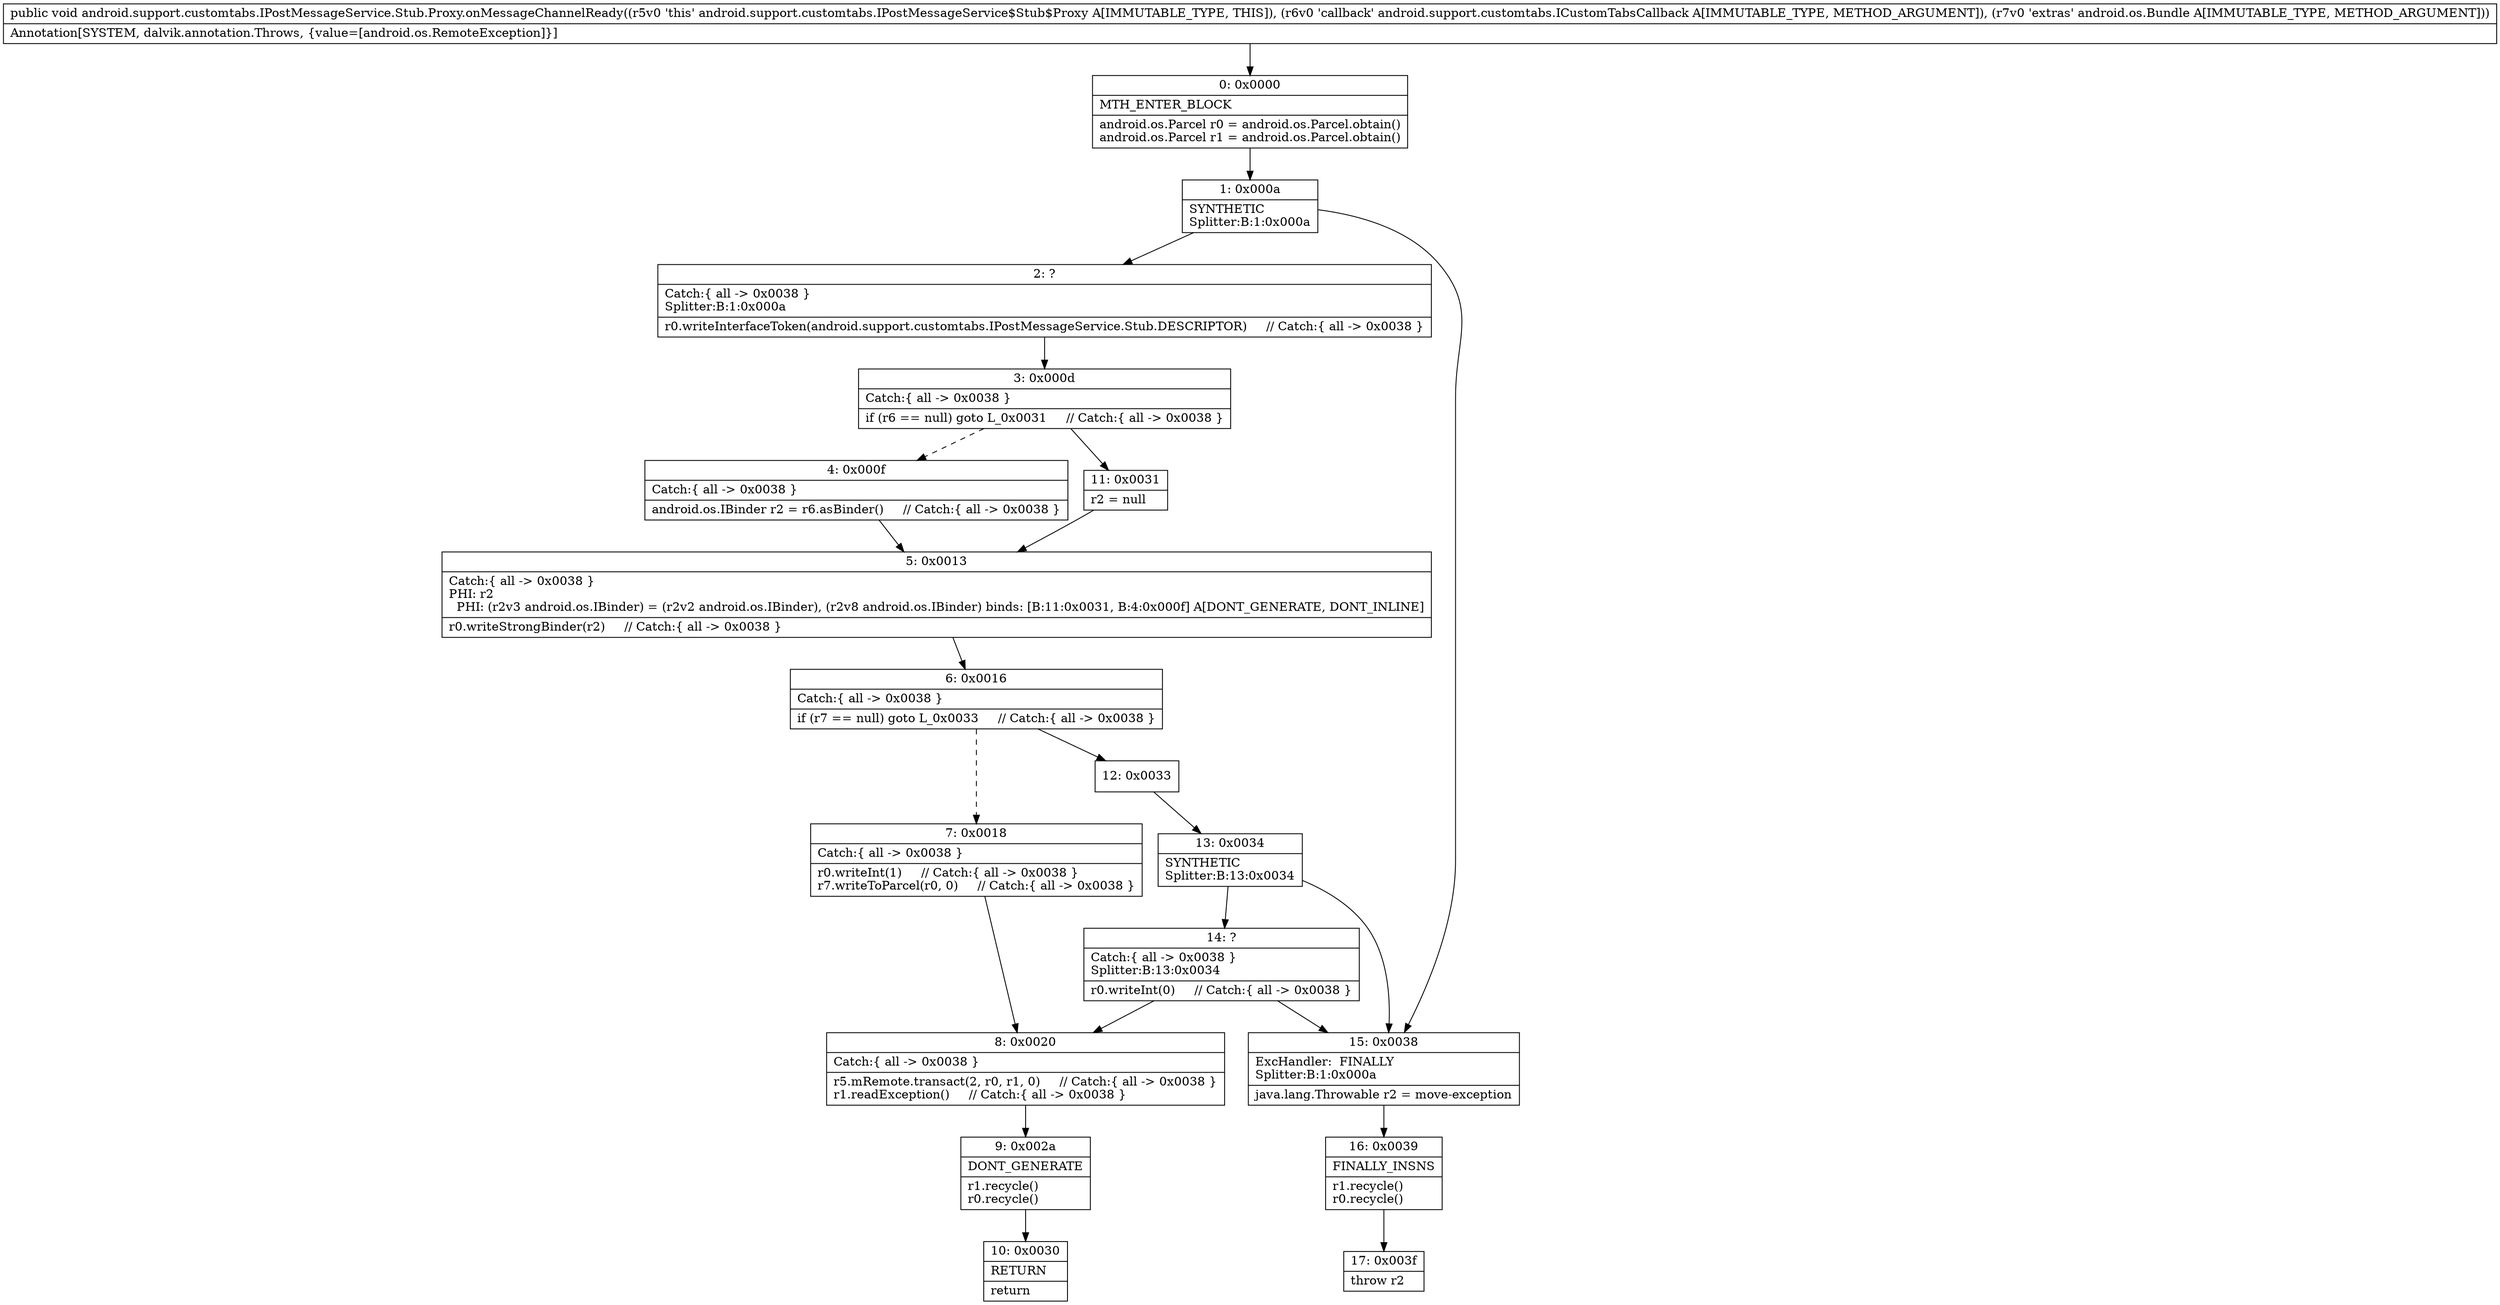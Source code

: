 digraph "CFG forandroid.support.customtabs.IPostMessageService.Stub.Proxy.onMessageChannelReady(Landroid\/support\/customtabs\/ICustomTabsCallback;Landroid\/os\/Bundle;)V" {
Node_0 [shape=record,label="{0\:\ 0x0000|MTH_ENTER_BLOCK\l|android.os.Parcel r0 = android.os.Parcel.obtain()\landroid.os.Parcel r1 = android.os.Parcel.obtain()\l}"];
Node_1 [shape=record,label="{1\:\ 0x000a|SYNTHETIC\lSplitter:B:1:0x000a\l}"];
Node_2 [shape=record,label="{2\:\ ?|Catch:\{ all \-\> 0x0038 \}\lSplitter:B:1:0x000a\l|r0.writeInterfaceToken(android.support.customtabs.IPostMessageService.Stub.DESCRIPTOR)     \/\/ Catch:\{ all \-\> 0x0038 \}\l}"];
Node_3 [shape=record,label="{3\:\ 0x000d|Catch:\{ all \-\> 0x0038 \}\l|if (r6 == null) goto L_0x0031     \/\/ Catch:\{ all \-\> 0x0038 \}\l}"];
Node_4 [shape=record,label="{4\:\ 0x000f|Catch:\{ all \-\> 0x0038 \}\l|android.os.IBinder r2 = r6.asBinder()     \/\/ Catch:\{ all \-\> 0x0038 \}\l}"];
Node_5 [shape=record,label="{5\:\ 0x0013|Catch:\{ all \-\> 0x0038 \}\lPHI: r2 \l  PHI: (r2v3 android.os.IBinder) = (r2v2 android.os.IBinder), (r2v8 android.os.IBinder) binds: [B:11:0x0031, B:4:0x000f] A[DONT_GENERATE, DONT_INLINE]\l|r0.writeStrongBinder(r2)     \/\/ Catch:\{ all \-\> 0x0038 \}\l}"];
Node_6 [shape=record,label="{6\:\ 0x0016|Catch:\{ all \-\> 0x0038 \}\l|if (r7 == null) goto L_0x0033     \/\/ Catch:\{ all \-\> 0x0038 \}\l}"];
Node_7 [shape=record,label="{7\:\ 0x0018|Catch:\{ all \-\> 0x0038 \}\l|r0.writeInt(1)     \/\/ Catch:\{ all \-\> 0x0038 \}\lr7.writeToParcel(r0, 0)     \/\/ Catch:\{ all \-\> 0x0038 \}\l}"];
Node_8 [shape=record,label="{8\:\ 0x0020|Catch:\{ all \-\> 0x0038 \}\l|r5.mRemote.transact(2, r0, r1, 0)     \/\/ Catch:\{ all \-\> 0x0038 \}\lr1.readException()     \/\/ Catch:\{ all \-\> 0x0038 \}\l}"];
Node_9 [shape=record,label="{9\:\ 0x002a|DONT_GENERATE\l|r1.recycle()\lr0.recycle()\l}"];
Node_10 [shape=record,label="{10\:\ 0x0030|RETURN\l|return\l}"];
Node_11 [shape=record,label="{11\:\ 0x0031|r2 = null\l}"];
Node_12 [shape=record,label="{12\:\ 0x0033}"];
Node_13 [shape=record,label="{13\:\ 0x0034|SYNTHETIC\lSplitter:B:13:0x0034\l}"];
Node_14 [shape=record,label="{14\:\ ?|Catch:\{ all \-\> 0x0038 \}\lSplitter:B:13:0x0034\l|r0.writeInt(0)     \/\/ Catch:\{ all \-\> 0x0038 \}\l}"];
Node_15 [shape=record,label="{15\:\ 0x0038|ExcHandler:  FINALLY\lSplitter:B:1:0x000a\l|java.lang.Throwable r2 = move\-exception\l}"];
Node_16 [shape=record,label="{16\:\ 0x0039|FINALLY_INSNS\l|r1.recycle()\lr0.recycle()\l}"];
Node_17 [shape=record,label="{17\:\ 0x003f|throw r2\l}"];
MethodNode[shape=record,label="{public void android.support.customtabs.IPostMessageService.Stub.Proxy.onMessageChannelReady((r5v0 'this' android.support.customtabs.IPostMessageService$Stub$Proxy A[IMMUTABLE_TYPE, THIS]), (r6v0 'callback' android.support.customtabs.ICustomTabsCallback A[IMMUTABLE_TYPE, METHOD_ARGUMENT]), (r7v0 'extras' android.os.Bundle A[IMMUTABLE_TYPE, METHOD_ARGUMENT]))  | Annotation[SYSTEM, dalvik.annotation.Throws, \{value=[android.os.RemoteException]\}]\l}"];
MethodNode -> Node_0;
Node_0 -> Node_1;
Node_1 -> Node_2;
Node_1 -> Node_15;
Node_2 -> Node_3;
Node_3 -> Node_4[style=dashed];
Node_3 -> Node_11;
Node_4 -> Node_5;
Node_5 -> Node_6;
Node_6 -> Node_7[style=dashed];
Node_6 -> Node_12;
Node_7 -> Node_8;
Node_8 -> Node_9;
Node_9 -> Node_10;
Node_11 -> Node_5;
Node_12 -> Node_13;
Node_13 -> Node_14;
Node_13 -> Node_15;
Node_14 -> Node_15;
Node_14 -> Node_8;
Node_15 -> Node_16;
Node_16 -> Node_17;
}

